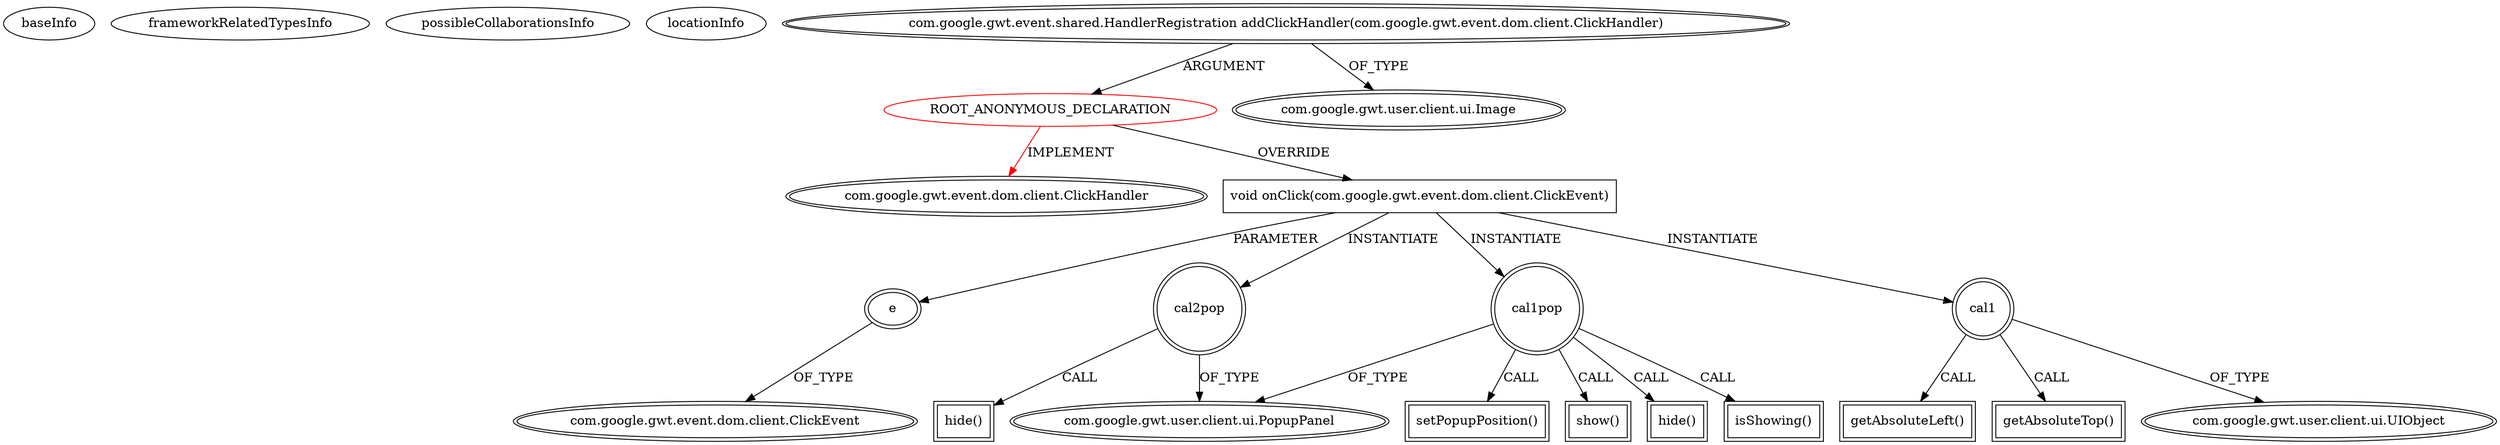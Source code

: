 digraph {
baseInfo[graphId=1093,category="extension_graph",isAnonymous=true,possibleRelation=false]
frameworkRelatedTypesInfo[0="com.google.gwt.event.dom.client.ClickHandler"]
possibleCollaborationsInfo[]
locationInfo[projectName="coldplayguy-flight87",filePath="/coldplayguy-flight87/flight87-master/BookFlight/src/bookflight/client/BookFlight.java",contextSignature="void onModuleLoad()",graphId="1093"]
0[label="ROOT_ANONYMOUS_DECLARATION",vertexType="ROOT_ANONYMOUS_DECLARATION",isFrameworkType=false,color=red]
1[label="com.google.gwt.event.dom.client.ClickHandler",vertexType="FRAMEWORK_INTERFACE_TYPE",isFrameworkType=true,peripheries=2]
2[label="com.google.gwt.event.shared.HandlerRegistration addClickHandler(com.google.gwt.event.dom.client.ClickHandler)",vertexType="OUTSIDE_CALL",isFrameworkType=true,peripheries=2]
3[label="com.google.gwt.user.client.ui.Image",vertexType="FRAMEWORK_CLASS_TYPE",isFrameworkType=true,peripheries=2]
4[label="void onClick(com.google.gwt.event.dom.client.ClickEvent)",vertexType="OVERRIDING_METHOD_DECLARATION",isFrameworkType=false,shape=box]
5[label="e",vertexType="PARAMETER_DECLARATION",isFrameworkType=true,peripheries=2]
6[label="com.google.gwt.event.dom.client.ClickEvent",vertexType="FRAMEWORK_CLASS_TYPE",isFrameworkType=true,peripheries=2]
7[label="cal1pop",vertexType="VARIABLE_EXPRESION",isFrameworkType=true,peripheries=2,shape=circle]
9[label="com.google.gwt.user.client.ui.PopupPanel",vertexType="FRAMEWORK_CLASS_TYPE",isFrameworkType=true,peripheries=2]
8[label="isShowing()",vertexType="INSIDE_CALL",isFrameworkType=true,peripheries=2,shape=box]
11[label="setPopupPosition()",vertexType="INSIDE_CALL",isFrameworkType=true,peripheries=2,shape=box]
12[label="cal1",vertexType="VARIABLE_EXPRESION",isFrameworkType=true,peripheries=2,shape=circle]
14[label="com.google.gwt.user.client.ui.UIObject",vertexType="FRAMEWORK_CLASS_TYPE",isFrameworkType=true,peripheries=2]
13[label="getAbsoluteLeft()",vertexType="INSIDE_CALL",isFrameworkType=true,peripheries=2,shape=box]
16[label="getAbsoluteTop()",vertexType="INSIDE_CALL",isFrameworkType=true,peripheries=2,shape=box]
18[label="show()",vertexType="INSIDE_CALL",isFrameworkType=true,peripheries=2,shape=box]
19[label="cal2pop",vertexType="VARIABLE_EXPRESION",isFrameworkType=true,peripheries=2,shape=circle]
20[label="hide()",vertexType="INSIDE_CALL",isFrameworkType=true,peripheries=2,shape=box]
23[label="hide()",vertexType="INSIDE_CALL",isFrameworkType=true,peripheries=2,shape=box]
0->1[label="IMPLEMENT",color=red]
2->0[label="ARGUMENT"]
2->3[label="OF_TYPE"]
0->4[label="OVERRIDE"]
5->6[label="OF_TYPE"]
4->5[label="PARAMETER"]
4->7[label="INSTANTIATE"]
7->9[label="OF_TYPE"]
7->8[label="CALL"]
7->11[label="CALL"]
4->12[label="INSTANTIATE"]
12->14[label="OF_TYPE"]
12->13[label="CALL"]
12->16[label="CALL"]
7->18[label="CALL"]
4->19[label="INSTANTIATE"]
19->9[label="OF_TYPE"]
19->20[label="CALL"]
7->23[label="CALL"]
}
